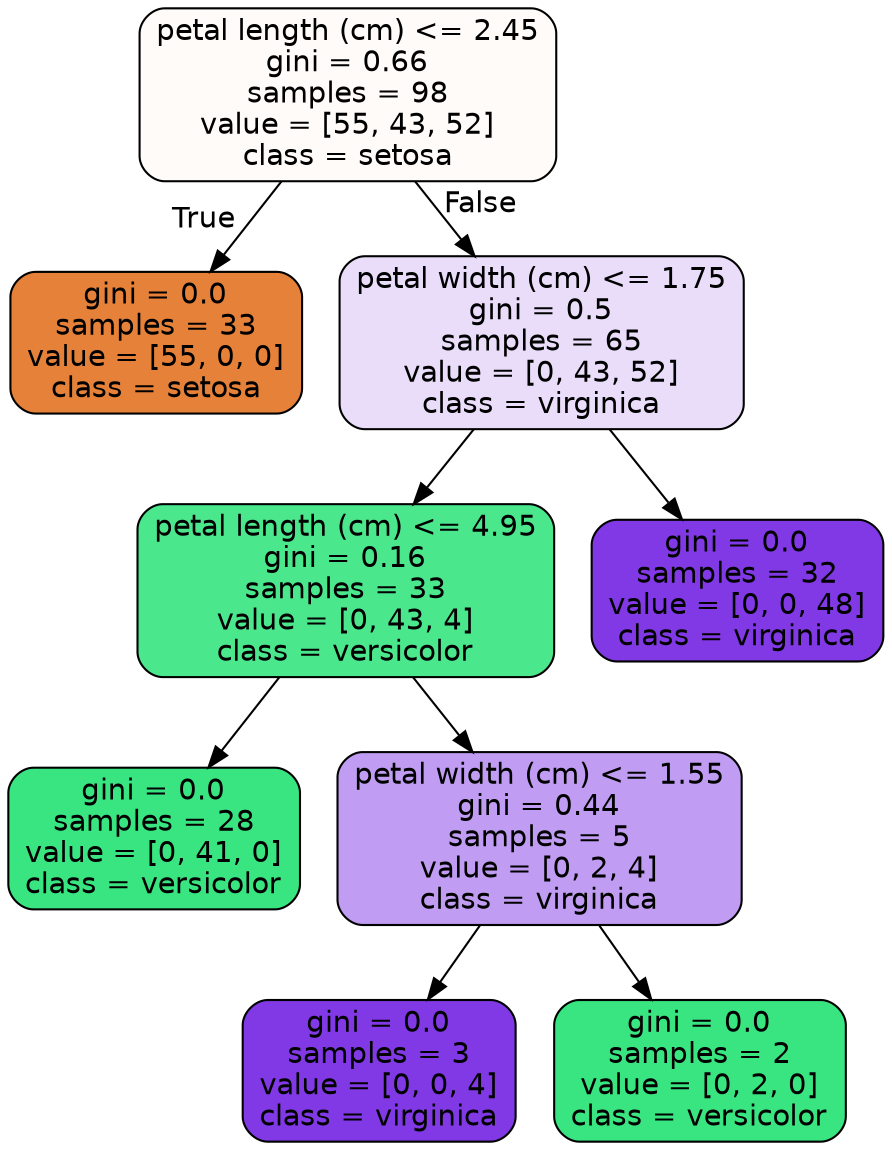 digraph Tree {
node [shape=box, style="filled, rounded", color="black", fontname=helvetica] ;
edge [fontname=helvetica] ;
0 [label="petal length (cm) <= 2.45\ngini = 0.66\nsamples = 98\nvalue = [55, 43, 52]\nclass = setosa", fillcolor="#fefbf9"] ;
1 [label="gini = 0.0\nsamples = 33\nvalue = [55, 0, 0]\nclass = setosa", fillcolor="#e58139"] ;
0 -> 1 [labeldistance=2.5, labelangle=45, headlabel="True"] ;
2 [label="petal width (cm) <= 1.75\ngini = 0.5\nsamples = 65\nvalue = [0, 43, 52]\nclass = virginica", fillcolor="#e9ddfa"] ;
0 -> 2 [labeldistance=2.5, labelangle=-45, headlabel="False"] ;
3 [label="petal length (cm) <= 4.95\ngini = 0.16\nsamples = 33\nvalue = [0, 43, 4]\nclass = versicolor", fillcolor="#4be78d"] ;
2 -> 3 ;
4 [label="gini = 0.0\nsamples = 28\nvalue = [0, 41, 0]\nclass = versicolor", fillcolor="#39e581"] ;
3 -> 4 ;
5 [label="petal width (cm) <= 1.55\ngini = 0.44\nsamples = 5\nvalue = [0, 2, 4]\nclass = virginica", fillcolor="#c09cf2"] ;
3 -> 5 ;
6 [label="gini = 0.0\nsamples = 3\nvalue = [0, 0, 4]\nclass = virginica", fillcolor="#8139e5"] ;
5 -> 6 ;
7 [label="gini = 0.0\nsamples = 2\nvalue = [0, 2, 0]\nclass = versicolor", fillcolor="#39e581"] ;
5 -> 7 ;
8 [label="gini = 0.0\nsamples = 32\nvalue = [0, 0, 48]\nclass = virginica", fillcolor="#8139e5"] ;
2 -> 8 ;
}